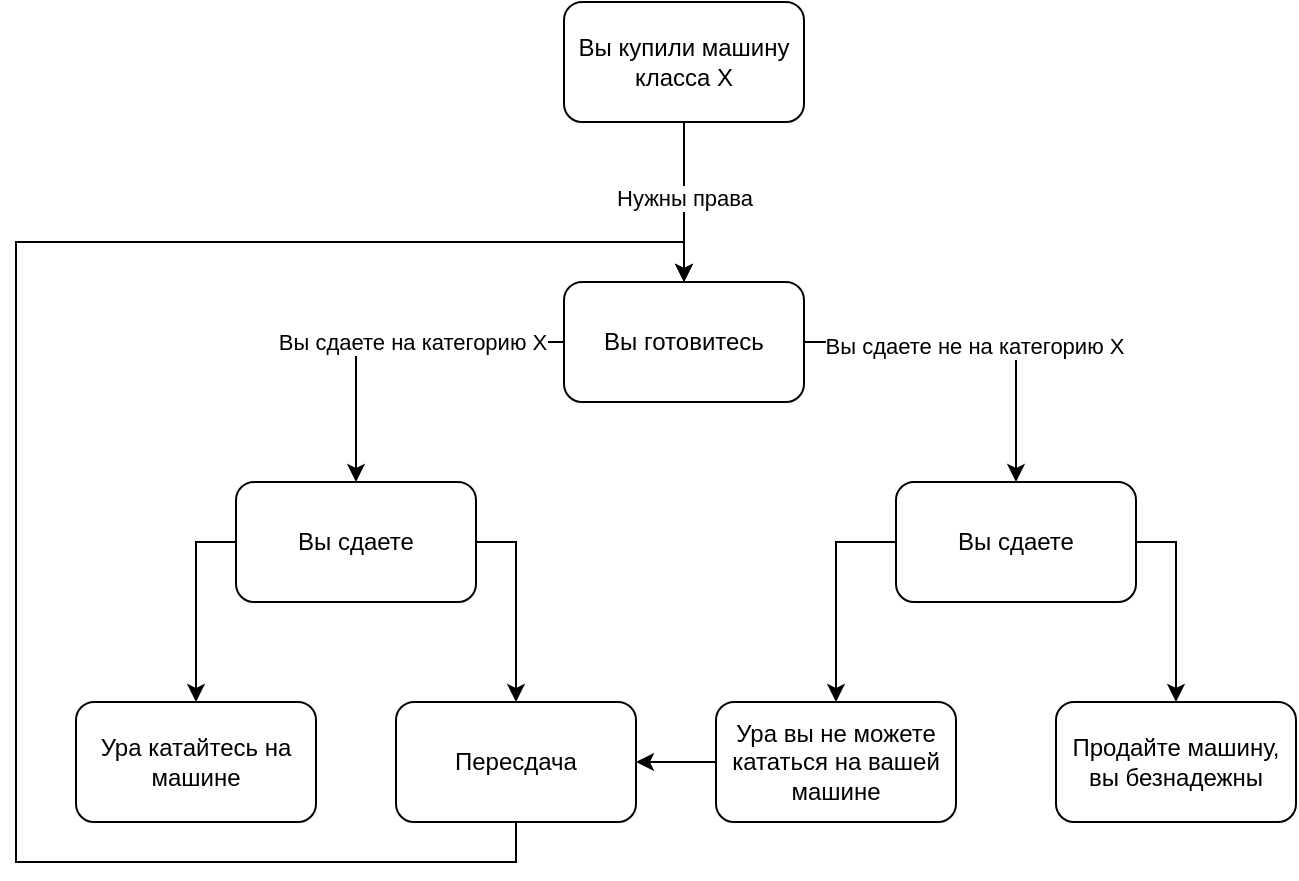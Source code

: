 <mxfile version="24.8.0">
  <diagram name="Страница — 1" id="cpVi-ENpOvdZ2vOA71Rc">
    <mxGraphModel dx="1434" dy="829" grid="1" gridSize="10" guides="1" tooltips="1" connect="1" arrows="1" fold="1" page="1" pageScale="1" pageWidth="827" pageHeight="1169" math="0" shadow="0">
      <root>
        <mxCell id="0" />
        <mxCell id="1" parent="0" />
        <mxCell id="MAeRF0AcZbz3pX1H7g1Q-4" style="edgeStyle=orthogonalEdgeStyle;rounded=0;orthogonalLoop=1;jettySize=auto;html=1;entryX=0.5;entryY=0;entryDx=0;entryDy=0;" edge="1" parent="1" source="MAeRF0AcZbz3pX1H7g1Q-3" target="MAeRF0AcZbz3pX1H7g1Q-6">
          <mxGeometry relative="1" as="geometry">
            <mxPoint x="414" y="240" as="targetPoint" />
          </mxGeometry>
        </mxCell>
        <mxCell id="MAeRF0AcZbz3pX1H7g1Q-5" value="Нужны права" style="edgeLabel;html=1;align=center;verticalAlign=middle;resizable=0;points=[];" vertex="1" connectable="0" parent="MAeRF0AcZbz3pX1H7g1Q-4">
          <mxGeometry x="-0.056" relative="1" as="geometry">
            <mxPoint as="offset" />
          </mxGeometry>
        </mxCell>
        <mxCell id="MAeRF0AcZbz3pX1H7g1Q-3" value="Вы купили машину класса X" style="rounded=1;whiteSpace=wrap;html=1;" vertex="1" parent="1">
          <mxGeometry x="354" y="100" width="120" height="60" as="geometry" />
        </mxCell>
        <mxCell id="MAeRF0AcZbz3pX1H7g1Q-8" style="edgeStyle=orthogonalEdgeStyle;rounded=0;orthogonalLoop=1;jettySize=auto;html=1;exitX=0;exitY=0.5;exitDx=0;exitDy=0;entryX=0.5;entryY=0;entryDx=0;entryDy=0;" edge="1" parent="1" source="MAeRF0AcZbz3pX1H7g1Q-6" target="MAeRF0AcZbz3pX1H7g1Q-12">
          <mxGeometry relative="1" as="geometry">
            <mxPoint x="220" y="350" as="targetPoint" />
          </mxGeometry>
        </mxCell>
        <mxCell id="MAeRF0AcZbz3pX1H7g1Q-10" value="Вы сдаете на категорию X" style="edgeLabel;html=1;align=center;verticalAlign=middle;resizable=0;points=[];" vertex="1" connectable="0" parent="MAeRF0AcZbz3pX1H7g1Q-8">
          <mxGeometry x="-0.129" relative="1" as="geometry">
            <mxPoint as="offset" />
          </mxGeometry>
        </mxCell>
        <mxCell id="MAeRF0AcZbz3pX1H7g1Q-9" style="edgeStyle=orthogonalEdgeStyle;rounded=0;orthogonalLoop=1;jettySize=auto;html=1;exitX=1;exitY=0.5;exitDx=0;exitDy=0;entryX=0.5;entryY=0;entryDx=0;entryDy=0;" edge="1" parent="1" source="MAeRF0AcZbz3pX1H7g1Q-6" target="MAeRF0AcZbz3pX1H7g1Q-13">
          <mxGeometry relative="1" as="geometry">
            <mxPoint x="620" y="340" as="targetPoint" />
          </mxGeometry>
        </mxCell>
        <mxCell id="MAeRF0AcZbz3pX1H7g1Q-11" value="Вы сдаете не на категорию X" style="edgeLabel;html=1;align=center;verticalAlign=middle;resizable=0;points=[];" vertex="1" connectable="0" parent="MAeRF0AcZbz3pX1H7g1Q-9">
          <mxGeometry x="-0.039" y="-2" relative="1" as="geometry">
            <mxPoint as="offset" />
          </mxGeometry>
        </mxCell>
        <mxCell id="MAeRF0AcZbz3pX1H7g1Q-6" value="Вы готовитесь" style="rounded=1;whiteSpace=wrap;html=1;" vertex="1" parent="1">
          <mxGeometry x="354" y="240" width="120" height="60" as="geometry" />
        </mxCell>
        <mxCell id="MAeRF0AcZbz3pX1H7g1Q-18" style="edgeStyle=orthogonalEdgeStyle;rounded=0;orthogonalLoop=1;jettySize=auto;html=1;exitX=0;exitY=0.5;exitDx=0;exitDy=0;entryX=0.5;entryY=0;entryDx=0;entryDy=0;" edge="1" parent="1" source="MAeRF0AcZbz3pX1H7g1Q-12" target="MAeRF0AcZbz3pX1H7g1Q-14">
          <mxGeometry relative="1" as="geometry" />
        </mxCell>
        <mxCell id="MAeRF0AcZbz3pX1H7g1Q-19" style="edgeStyle=orthogonalEdgeStyle;rounded=0;orthogonalLoop=1;jettySize=auto;html=1;exitX=1;exitY=0.5;exitDx=0;exitDy=0;" edge="1" parent="1" source="MAeRF0AcZbz3pX1H7g1Q-12" target="MAeRF0AcZbz3pX1H7g1Q-15">
          <mxGeometry relative="1" as="geometry" />
        </mxCell>
        <mxCell id="MAeRF0AcZbz3pX1H7g1Q-12" value="Вы сдаете" style="rounded=1;whiteSpace=wrap;html=1;" vertex="1" parent="1">
          <mxGeometry x="190" y="340" width="120" height="60" as="geometry" />
        </mxCell>
        <mxCell id="MAeRF0AcZbz3pX1H7g1Q-20" style="edgeStyle=orthogonalEdgeStyle;rounded=0;orthogonalLoop=1;jettySize=auto;html=1;exitX=0;exitY=0.5;exitDx=0;exitDy=0;entryX=0.5;entryY=0;entryDx=0;entryDy=0;" edge="1" parent="1" source="MAeRF0AcZbz3pX1H7g1Q-13" target="MAeRF0AcZbz3pX1H7g1Q-16">
          <mxGeometry relative="1" as="geometry" />
        </mxCell>
        <mxCell id="MAeRF0AcZbz3pX1H7g1Q-21" style="edgeStyle=orthogonalEdgeStyle;rounded=0;orthogonalLoop=1;jettySize=auto;html=1;exitX=1;exitY=0.5;exitDx=0;exitDy=0;" edge="1" parent="1" source="MAeRF0AcZbz3pX1H7g1Q-13" target="MAeRF0AcZbz3pX1H7g1Q-17">
          <mxGeometry relative="1" as="geometry" />
        </mxCell>
        <mxCell id="MAeRF0AcZbz3pX1H7g1Q-13" value="Вы сдаете" style="rounded=1;whiteSpace=wrap;html=1;" vertex="1" parent="1">
          <mxGeometry x="520" y="340" width="120" height="60" as="geometry" />
        </mxCell>
        <mxCell id="MAeRF0AcZbz3pX1H7g1Q-14" value="Ура катайтесь на машине" style="rounded=1;whiteSpace=wrap;html=1;" vertex="1" parent="1">
          <mxGeometry x="110" y="450" width="120" height="60" as="geometry" />
        </mxCell>
        <mxCell id="MAeRF0AcZbz3pX1H7g1Q-24" style="edgeStyle=orthogonalEdgeStyle;rounded=0;orthogonalLoop=1;jettySize=auto;html=1;exitX=0.5;exitY=1;exitDx=0;exitDy=0;entryX=0.5;entryY=0;entryDx=0;entryDy=0;" edge="1" parent="1" source="MAeRF0AcZbz3pX1H7g1Q-15" target="MAeRF0AcZbz3pX1H7g1Q-6">
          <mxGeometry relative="1" as="geometry">
            <Array as="points">
              <mxPoint x="330" y="530" />
              <mxPoint x="80" y="530" />
              <mxPoint x="80" y="220" />
              <mxPoint x="414" y="220" />
            </Array>
          </mxGeometry>
        </mxCell>
        <mxCell id="MAeRF0AcZbz3pX1H7g1Q-15" value="Пересдача" style="rounded=1;whiteSpace=wrap;html=1;" vertex="1" parent="1">
          <mxGeometry x="270" y="450" width="120" height="60" as="geometry" />
        </mxCell>
        <mxCell id="MAeRF0AcZbz3pX1H7g1Q-22" style="edgeStyle=orthogonalEdgeStyle;rounded=0;orthogonalLoop=1;jettySize=auto;html=1;exitX=0;exitY=0.5;exitDx=0;exitDy=0;entryX=1;entryY=0.5;entryDx=0;entryDy=0;" edge="1" parent="1" source="MAeRF0AcZbz3pX1H7g1Q-16" target="MAeRF0AcZbz3pX1H7g1Q-15">
          <mxGeometry relative="1" as="geometry" />
        </mxCell>
        <mxCell id="MAeRF0AcZbz3pX1H7g1Q-16" value="Ура вы не можете кататься на вашей машине" style="rounded=1;whiteSpace=wrap;html=1;" vertex="1" parent="1">
          <mxGeometry x="430" y="450" width="120" height="60" as="geometry" />
        </mxCell>
        <mxCell id="MAeRF0AcZbz3pX1H7g1Q-17" value="Продайте машину, вы безнадежны" style="rounded=1;whiteSpace=wrap;html=1;" vertex="1" parent="1">
          <mxGeometry x="600" y="450" width="120" height="60" as="geometry" />
        </mxCell>
      </root>
    </mxGraphModel>
  </diagram>
</mxfile>
